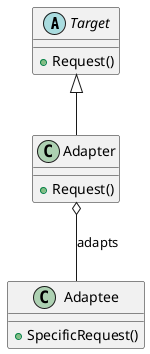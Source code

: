 @startuml
!define RECTANGLE class
!define ABSTRACT abstract
!define DATABASE database
!define ACTOR actor

skinparam class {
    BackgroundColor<<ABSTRACT>> PaleGreen
    BorderColor<<ABSTRACT>> SpringGreen
    BackgroundColor<<RECTANGLE>> White
    BorderColor<<RECTANGLE>> Black
    BackgroundColor<<DATABASE>> MistyRose
    BorderColor<<DATABASE>> Red
    BackgroundColor<<ACTOR>> Wheat
    BorderColor<<ACTOR>> Tan
}

abstract class Target {
    +Request()
}

class Adapter {
    +Request()
}

class Adaptee {
    +SpecificRequest()
}

Target <|-- Adapter
Adapter o-- Adaptee : adapts

@enduml
